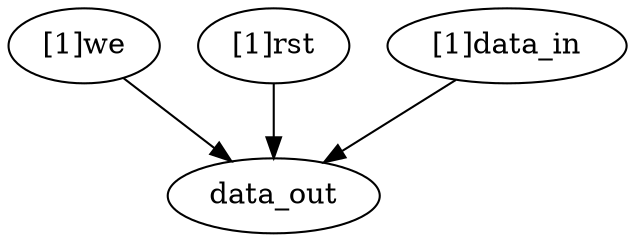strict digraph "" {
	"[1]we"	 [complexity=1,
		importance=0.636363488065,
		rank=0.636363488065];
	data_out	 [complexity=0,
		importance=0.454545232098,
		rank=0.0];
	"[1]we" -> data_out;
	"[1]rst"	 [complexity=1,
		importance=1.09090872016,
		rank=1.09090872016];
	"[1]rst" -> data_out;
	"[1]data_in"	 [complexity=2,
		importance=0.636363488065,
		rank=0.318181744033];
	"[1]data_in" -> data_out;
}
